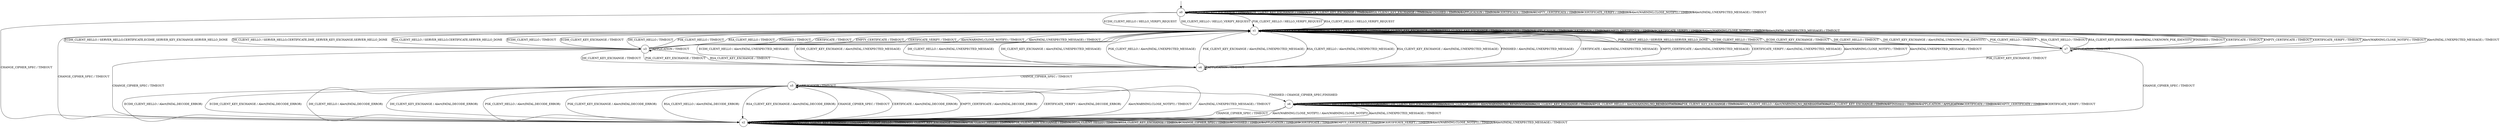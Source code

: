 digraph g {

	s0 [shape="circle" label="s0"];
	s1 [shape="circle" label="s1"];
	s2 [shape="circle" label="s2"];
	s3 [shape="circle" label="s3"];
	s4 [shape="circle" label="s4"];
	s5 [shape="circle" label="s5"];
	s6 [shape="circle" label="s6"];
	s7 [shape="circle" label="s7"];
	s0 -> s1 [label="ECDH_CLIENT_HELLO / HELLO_VERIFY_REQUEST"];
	s0 -> s0 [label="ECDH_CLIENT_KEY_EXCHANGE / TIMEOUT"];
	s0 -> s1 [label="DH_CLIENT_HELLO / HELLO_VERIFY_REQUEST"];
	s0 -> s0 [label="DH_CLIENT_KEY_EXCHANGE / TIMEOUT"];
	s0 -> s1 [label="PSK_CLIENT_HELLO / HELLO_VERIFY_REQUEST"];
	s0 -> s0 [label="PSK_CLIENT_KEY_EXCHANGE / TIMEOUT"];
	s0 -> s1 [label="RSA_CLIENT_HELLO / HELLO_VERIFY_REQUEST"];
	s0 -> s0 [label="RSA_CLIENT_KEY_EXCHANGE / TIMEOUT"];
	s0 -> s2 [label="CHANGE_CIPHER_SPEC / TIMEOUT"];
	s0 -> s0 [label="FINISHED / TIMEOUT"];
	s0 -> s0 [label="APPLICATION / TIMEOUT"];
	s0 -> s0 [label="CERTIFICATE / TIMEOUT"];
	s0 -> s0 [label="EMPTY_CERTIFICATE / TIMEOUT"];
	s0 -> s0 [label="CERTIFICATE_VERIFY / TIMEOUT"];
	s0 -> s0 [label="Alert(WARNING,CLOSE_NOTIFY) / TIMEOUT"];
	s0 -> s0 [label="Alert(FATAL,UNEXPECTED_MESSAGE) / TIMEOUT"];
	s1 -> s3 [label="ECDH_CLIENT_HELLO / SERVER_HELLO,CERTIFICATE,ECDHE_SERVER_KEY_EXCHANGE,SERVER_HELLO_DONE"];
	s1 -> s1 [label="ECDH_CLIENT_KEY_EXCHANGE / TIMEOUT"];
	s1 -> s3 [label="DH_CLIENT_HELLO / SERVER_HELLO,CERTIFICATE,DHE_SERVER_KEY_EXCHANGE,SERVER_HELLO_DONE"];
	s1 -> s1 [label="DH_CLIENT_KEY_EXCHANGE / TIMEOUT"];
	s1 -> s7 [label="PSK_CLIENT_HELLO / SERVER_HELLO,SERVER_HELLO_DONE"];
	s1 -> s1 [label="PSK_CLIENT_KEY_EXCHANGE / TIMEOUT"];
	s1 -> s3 [label="RSA_CLIENT_HELLO / SERVER_HELLO,CERTIFICATE,SERVER_HELLO_DONE"];
	s1 -> s1 [label="RSA_CLIENT_KEY_EXCHANGE / TIMEOUT"];
	s1 -> s2 [label="CHANGE_CIPHER_SPEC / TIMEOUT"];
	s1 -> s1 [label="FINISHED / TIMEOUT"];
	s1 -> s1 [label="APPLICATION / TIMEOUT"];
	s1 -> s1 [label="CERTIFICATE / TIMEOUT"];
	s1 -> s1 [label="EMPTY_CERTIFICATE / TIMEOUT"];
	s1 -> s1 [label="CERTIFICATE_VERIFY / TIMEOUT"];
	s1 -> s1 [label="Alert(WARNING,CLOSE_NOTIFY) / TIMEOUT"];
	s1 -> s1 [label="Alert(FATAL,UNEXPECTED_MESSAGE) / TIMEOUT"];
	s2 -> s2 [label="ECDH_CLIENT_HELLO / TIMEOUT"];
	s2 -> s2 [label="ECDH_CLIENT_KEY_EXCHANGE / TIMEOUT"];
	s2 -> s2 [label="DH_CLIENT_HELLO / TIMEOUT"];
	s2 -> s2 [label="DH_CLIENT_KEY_EXCHANGE / TIMEOUT"];
	s2 -> s2 [label="PSK_CLIENT_HELLO / TIMEOUT"];
	s2 -> s2 [label="PSK_CLIENT_KEY_EXCHANGE / TIMEOUT"];
	s2 -> s2 [label="RSA_CLIENT_HELLO / TIMEOUT"];
	s2 -> s2 [label="RSA_CLIENT_KEY_EXCHANGE / TIMEOUT"];
	s2 -> s2 [label="CHANGE_CIPHER_SPEC / TIMEOUT"];
	s2 -> s2 [label="FINISHED / TIMEOUT"];
	s2 -> s2 [label="APPLICATION / TIMEOUT"];
	s2 -> s2 [label="CERTIFICATE / TIMEOUT"];
	s2 -> s2 [label="EMPTY_CERTIFICATE / TIMEOUT"];
	s2 -> s2 [label="CERTIFICATE_VERIFY / TIMEOUT"];
	s2 -> s2 [label="Alert(WARNING,CLOSE_NOTIFY) / TIMEOUT"];
	s2 -> s2 [label="Alert(FATAL,UNEXPECTED_MESSAGE) / TIMEOUT"];
	s3 -> s1 [label="ECDH_CLIENT_HELLO / TIMEOUT"];
	s3 -> s1 [label="ECDH_CLIENT_KEY_EXCHANGE / TIMEOUT"];
	s3 -> s1 [label="DH_CLIENT_HELLO / TIMEOUT"];
	s3 -> s4 [label="DH_CLIENT_KEY_EXCHANGE / TIMEOUT"];
	s3 -> s1 [label="PSK_CLIENT_HELLO / TIMEOUT"];
	s3 -> s4 [label="PSK_CLIENT_KEY_EXCHANGE / TIMEOUT"];
	s3 -> s1 [label="RSA_CLIENT_HELLO / TIMEOUT"];
	s3 -> s4 [label="RSA_CLIENT_KEY_EXCHANGE / TIMEOUT"];
	s3 -> s2 [label="CHANGE_CIPHER_SPEC / TIMEOUT"];
	s3 -> s1 [label="FINISHED / TIMEOUT"];
	s3 -> s3 [label="APPLICATION / TIMEOUT"];
	s3 -> s1 [label="CERTIFICATE / TIMEOUT"];
	s3 -> s1 [label="EMPTY_CERTIFICATE / TIMEOUT"];
	s3 -> s1 [label="CERTIFICATE_VERIFY / TIMEOUT"];
	s3 -> s1 [label="Alert(WARNING,CLOSE_NOTIFY) / TIMEOUT"];
	s3 -> s1 [label="Alert(FATAL,UNEXPECTED_MESSAGE) / TIMEOUT"];
	s4 -> s1 [label="ECDH_CLIENT_HELLO / Alert(FATAL,UNEXPECTED_MESSAGE)"];
	s4 -> s1 [label="ECDH_CLIENT_KEY_EXCHANGE / Alert(FATAL,UNEXPECTED_MESSAGE)"];
	s4 -> s1 [label="DH_CLIENT_HELLO / Alert(FATAL,UNEXPECTED_MESSAGE)"];
	s4 -> s1 [label="DH_CLIENT_KEY_EXCHANGE / Alert(FATAL,UNEXPECTED_MESSAGE)"];
	s4 -> s1 [label="PSK_CLIENT_HELLO / Alert(FATAL,UNEXPECTED_MESSAGE)"];
	s4 -> s1 [label="PSK_CLIENT_KEY_EXCHANGE / Alert(FATAL,UNEXPECTED_MESSAGE)"];
	s4 -> s1 [label="RSA_CLIENT_HELLO / Alert(FATAL,UNEXPECTED_MESSAGE)"];
	s4 -> s1 [label="RSA_CLIENT_KEY_EXCHANGE / Alert(FATAL,UNEXPECTED_MESSAGE)"];
	s4 -> s5 [label="CHANGE_CIPHER_SPEC / TIMEOUT"];
	s4 -> s1 [label="FINISHED / Alert(FATAL,UNEXPECTED_MESSAGE)"];
	s4 -> s4 [label="APPLICATION / TIMEOUT"];
	s4 -> s1 [label="CERTIFICATE / Alert(FATAL,UNEXPECTED_MESSAGE)"];
	s4 -> s1 [label="EMPTY_CERTIFICATE / Alert(FATAL,UNEXPECTED_MESSAGE)"];
	s4 -> s1 [label="CERTIFICATE_VERIFY / Alert(FATAL,UNEXPECTED_MESSAGE)"];
	s4 -> s1 [label="Alert(WARNING,CLOSE_NOTIFY) / TIMEOUT"];
	s4 -> s1 [label="Alert(FATAL,UNEXPECTED_MESSAGE) / TIMEOUT"];
	s5 -> s2 [label="ECDH_CLIENT_HELLO / Alert(FATAL,DECODE_ERROR)"];
	s5 -> s2 [label="ECDH_CLIENT_KEY_EXCHANGE / Alert(FATAL,DECODE_ERROR)"];
	s5 -> s2 [label="DH_CLIENT_HELLO / Alert(FATAL,DECODE_ERROR)"];
	s5 -> s2 [label="DH_CLIENT_KEY_EXCHANGE / Alert(FATAL,DECODE_ERROR)"];
	s5 -> s2 [label="PSK_CLIENT_HELLO / Alert(FATAL,DECODE_ERROR)"];
	s5 -> s2 [label="PSK_CLIENT_KEY_EXCHANGE / Alert(FATAL,DECODE_ERROR)"];
	s5 -> s2 [label="RSA_CLIENT_HELLO / Alert(FATAL,DECODE_ERROR)"];
	s5 -> s2 [label="RSA_CLIENT_KEY_EXCHANGE / Alert(FATAL,DECODE_ERROR)"];
	s5 -> s2 [label="CHANGE_CIPHER_SPEC / TIMEOUT"];
	s5 -> s6 [label="FINISHED / CHANGE_CIPHER_SPEC,FINISHED"];
	s5 -> s5 [label="APPLICATION / TIMEOUT"];
	s5 -> s2 [label="CERTIFICATE / Alert(FATAL,DECODE_ERROR)"];
	s5 -> s2 [label="EMPTY_CERTIFICATE / Alert(FATAL,DECODE_ERROR)"];
	s5 -> s2 [label="CERTIFICATE_VERIFY / Alert(FATAL,DECODE_ERROR)"];
	s5 -> s2 [label="Alert(WARNING,CLOSE_NOTIFY) / TIMEOUT"];
	s5 -> s2 [label="Alert(FATAL,UNEXPECTED_MESSAGE) / TIMEOUT"];
	s6 -> s6 [label="ECDH_CLIENT_HELLO / Alert(WARNING,NO_RENEGOTIATION)"];
	s6 -> s6 [label="ECDH_CLIENT_KEY_EXCHANGE / TIMEOUT"];
	s6 -> s6 [label="DH_CLIENT_HELLO / Alert(WARNING,NO_RENEGOTIATION)"];
	s6 -> s6 [label="DH_CLIENT_KEY_EXCHANGE / TIMEOUT"];
	s6 -> s6 [label="PSK_CLIENT_HELLO / Alert(WARNING,NO_RENEGOTIATION)"];
	s6 -> s6 [label="PSK_CLIENT_KEY_EXCHANGE / TIMEOUT"];
	s6 -> s6 [label="RSA_CLIENT_HELLO / Alert(WARNING,NO_RENEGOTIATION)"];
	s6 -> s6 [label="RSA_CLIENT_KEY_EXCHANGE / TIMEOUT"];
	s6 -> s2 [label="CHANGE_CIPHER_SPEC / TIMEOUT"];
	s6 -> s6 [label="FINISHED / TIMEOUT"];
	s6 -> s6 [label="APPLICATION / APPLICATION"];
	s6 -> s6 [label="CERTIFICATE / TIMEOUT"];
	s6 -> s6 [label="EMPTY_CERTIFICATE / TIMEOUT"];
	s6 -> s6 [label="CERTIFICATE_VERIFY / TIMEOUT"];
	s6 -> s2 [label="Alert(WARNING,CLOSE_NOTIFY) / Alert(WARNING,CLOSE_NOTIFY)"];
	s6 -> s2 [label="Alert(FATAL,UNEXPECTED_MESSAGE) / TIMEOUT"];
	s7 -> s1 [label="ECDH_CLIENT_HELLO / TIMEOUT"];
	s7 -> s1 [label="ECDH_CLIENT_KEY_EXCHANGE / TIMEOUT"];
	s7 -> s1 [label="DH_CLIENT_HELLO / TIMEOUT"];
	s7 -> s1 [label="DH_CLIENT_KEY_EXCHANGE / Alert(FATAL,UNKNOWN_PSK_IDENTITY)"];
	s7 -> s1 [label="PSK_CLIENT_HELLO / TIMEOUT"];
	s7 -> s4 [label="PSK_CLIENT_KEY_EXCHANGE / TIMEOUT"];
	s7 -> s1 [label="RSA_CLIENT_HELLO / TIMEOUT"];
	s7 -> s1 [label="RSA_CLIENT_KEY_EXCHANGE / Alert(FATAL,UNKNOWN_PSK_IDENTITY)"];
	s7 -> s2 [label="CHANGE_CIPHER_SPEC / TIMEOUT"];
	s7 -> s1 [label="FINISHED / TIMEOUT"];
	s7 -> s7 [label="APPLICATION / TIMEOUT"];
	s7 -> s1 [label="CERTIFICATE / TIMEOUT"];
	s7 -> s1 [label="EMPTY_CERTIFICATE / TIMEOUT"];
	s7 -> s1 [label="CERTIFICATE_VERIFY / TIMEOUT"];
	s7 -> s1 [label="Alert(WARNING,CLOSE_NOTIFY) / TIMEOUT"];
	s7 -> s1 [label="Alert(FATAL,UNEXPECTED_MESSAGE) / TIMEOUT"];

__start0 [label="" shape="none" width="0" height="0"];
__start0 -> s0;

}
